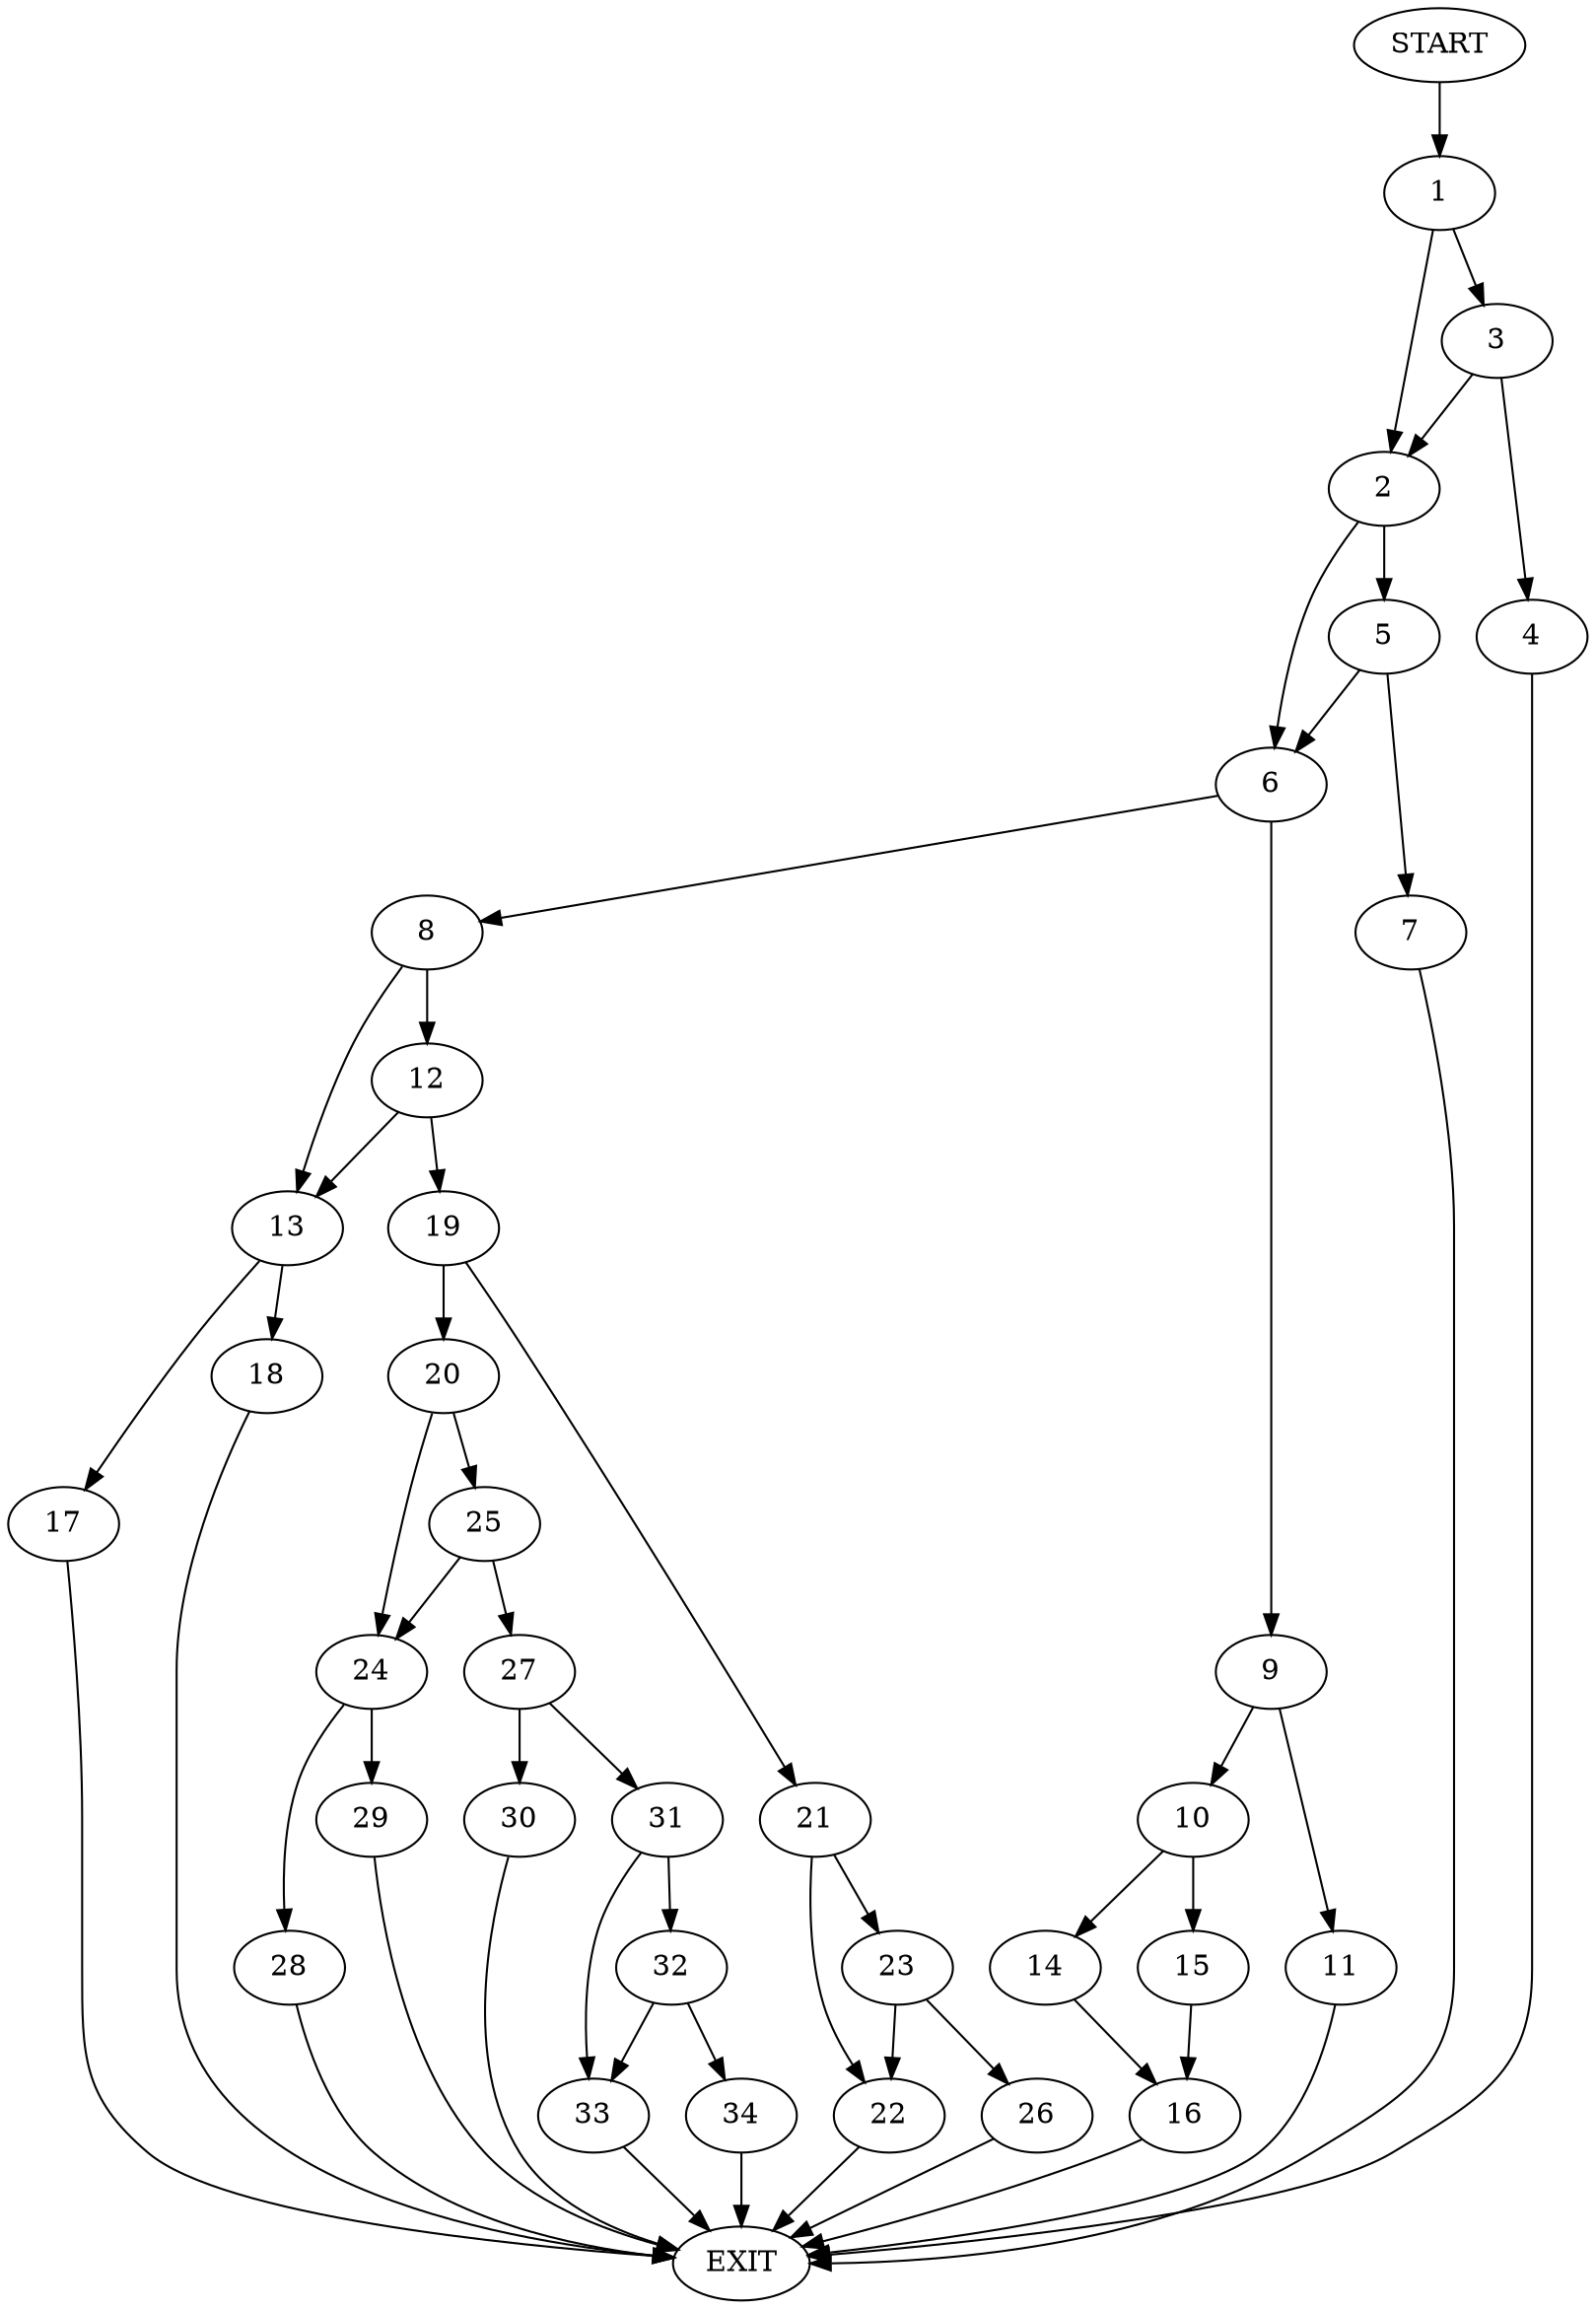 digraph {
0 [label="START"]
35 [label="EXIT"]
0 -> 1
1 -> 2
1 -> 3
3 -> 2
3 -> 4
2 -> 5
2 -> 6
4 -> 35
5 -> 7
5 -> 6
6 -> 8
6 -> 9
7 -> 35
9 -> 10
9 -> 11
8 -> 12
8 -> 13
10 -> 14
10 -> 15
11 -> 35
14 -> 16
15 -> 16
16 -> 35
13 -> 17
13 -> 18
12 -> 13
12 -> 19
19 -> 20
19 -> 21
18 -> 35
17 -> 35
21 -> 22
21 -> 23
20 -> 24
20 -> 25
22 -> 35
23 -> 22
23 -> 26
26 -> 35
25 -> 24
25 -> 27
24 -> 28
24 -> 29
27 -> 30
27 -> 31
28 -> 35
29 -> 35
31 -> 32
31 -> 33
30 -> 35
32 -> 34
32 -> 33
33 -> 35
34 -> 35
}

